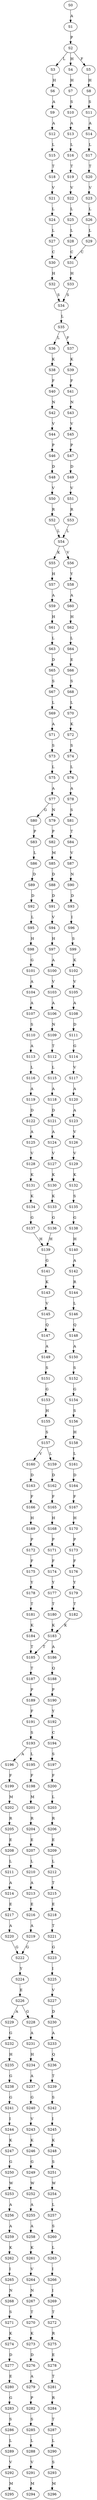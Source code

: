 strict digraph  {
	S0 -> S1 [ label = A ];
	S1 -> S2 [ label = P ];
	S2 -> S3 [ label = L ];
	S2 -> S4 [ label = H ];
	S2 -> S5 [ label = F ];
	S3 -> S6 [ label = H ];
	S4 -> S7 [ label = H ];
	S5 -> S8 [ label = H ];
	S6 -> S9 [ label = A ];
	S7 -> S10 [ label = S ];
	S8 -> S11 [ label = S ];
	S9 -> S12 [ label = A ];
	S10 -> S13 [ label = A ];
	S11 -> S14 [ label = A ];
	S12 -> S15 [ label = L ];
	S13 -> S16 [ label = L ];
	S14 -> S17 [ label = L ];
	S15 -> S18 [ label = T ];
	S16 -> S19 [ label = T ];
	S17 -> S20 [ label = T ];
	S18 -> S21 [ label = V ];
	S19 -> S22 [ label = V ];
	S20 -> S23 [ label = V ];
	S21 -> S24 [ label = L ];
	S22 -> S25 [ label = L ];
	S23 -> S26 [ label = L ];
	S24 -> S27 [ label = L ];
	S25 -> S28 [ label = L ];
	S26 -> S29 [ label = L ];
	S27 -> S30 [ label = C ];
	S28 -> S31 [ label = C ];
	S29 -> S31 [ label = C ];
	S30 -> S32 [ label = H ];
	S31 -> S33 [ label = H ];
	S32 -> S34 [ label = S ];
	S33 -> S34 [ label = S ];
	S34 -> S35 [ label = L ];
	S35 -> S36 [ label = L ];
	S35 -> S37 [ label = F ];
	S36 -> S38 [ label = K ];
	S37 -> S39 [ label = K ];
	S38 -> S40 [ label = F ];
	S39 -> S41 [ label = F ];
	S40 -> S42 [ label = N ];
	S41 -> S43 [ label = N ];
	S42 -> S44 [ label = V ];
	S43 -> S45 [ label = V ];
	S44 -> S46 [ label = P ];
	S45 -> S47 [ label = P ];
	S46 -> S48 [ label = D ];
	S47 -> S49 [ label = D ];
	S48 -> S50 [ label = V ];
	S49 -> S51 [ label = V ];
	S50 -> S52 [ label = R ];
	S51 -> S53 [ label = R ];
	S52 -> S54 [ label = L ];
	S53 -> S54 [ label = L ];
	S54 -> S55 [ label = K ];
	S54 -> S56 [ label = V ];
	S55 -> S57 [ label = H ];
	S56 -> S58 [ label = Y ];
	S57 -> S59 [ label = A ];
	S58 -> S60 [ label = A ];
	S59 -> S61 [ label = H ];
	S60 -> S62 [ label = H ];
	S61 -> S63 [ label = L ];
	S62 -> S64 [ label = L ];
	S63 -> S65 [ label = D ];
	S64 -> S66 [ label = E ];
	S65 -> S67 [ label = S ];
	S66 -> S68 [ label = S ];
	S67 -> S69 [ label = L ];
	S68 -> S70 [ label = L ];
	S69 -> S71 [ label = A ];
	S70 -> S72 [ label = K ];
	S71 -> S73 [ label = S ];
	S72 -> S74 [ label = S ];
	S73 -> S75 [ label = L ];
	S74 -> S76 [ label = L ];
	S75 -> S77 [ label = A ];
	S76 -> S78 [ label = A ];
	S77 -> S79 [ label = N ];
	S77 -> S80 [ label = G ];
	S78 -> S81 [ label = S ];
	S79 -> S82 [ label = P ];
	S80 -> S83 [ label = P ];
	S81 -> S84 [ label = T ];
	S82 -> S85 [ label = M ];
	S83 -> S86 [ label = L ];
	S84 -> S87 [ label = V ];
	S85 -> S88 [ label = D ];
	S86 -> S89 [ label = D ];
	S87 -> S90 [ label = N ];
	S88 -> S91 [ label = D ];
	S89 -> S92 [ label = D ];
	S90 -> S93 [ label = D ];
	S91 -> S94 [ label = V ];
	S92 -> S95 [ label = L ];
	S93 -> S96 [ label = I ];
	S94 -> S97 [ label = H ];
	S95 -> S98 [ label = H ];
	S96 -> S99 [ label = S ];
	S97 -> S100 [ label = A ];
	S98 -> S101 [ label = G ];
	S99 -> S102 [ label = K ];
	S100 -> S103 [ label = V ];
	S101 -> S104 [ label = A ];
	S102 -> S105 [ label = V ];
	S103 -> S106 [ label = A ];
	S104 -> S107 [ label = A ];
	S105 -> S108 [ label = A ];
	S106 -> S109 [ label = N ];
	S107 -> S110 [ label = S ];
	S108 -> S111 [ label = D ];
	S109 -> S112 [ label = T ];
	S110 -> S113 [ label = A ];
	S111 -> S114 [ label = G ];
	S112 -> S115 [ label = L ];
	S113 -> S116 [ label = L ];
	S114 -> S117 [ label = V ];
	S115 -> S118 [ label = A ];
	S116 -> S119 [ label = A ];
	S117 -> S120 [ label = A ];
	S118 -> S121 [ label = D ];
	S119 -> S122 [ label = D ];
	S120 -> S123 [ label = A ];
	S121 -> S124 [ label = A ];
	S122 -> S125 [ label = A ];
	S123 -> S126 [ label = V ];
	S124 -> S127 [ label = V ];
	S125 -> S128 [ label = V ];
	S126 -> S129 [ label = V ];
	S127 -> S130 [ label = K ];
	S128 -> S131 [ label = K ];
	S129 -> S132 [ label = K ];
	S130 -> S133 [ label = K ];
	S131 -> S134 [ label = K ];
	S132 -> S135 [ label = S ];
	S133 -> S136 [ label = G ];
	S134 -> S137 [ label = G ];
	S135 -> S138 [ label = G ];
	S136 -> S139 [ label = H ];
	S137 -> S139 [ label = H ];
	S138 -> S140 [ label = H ];
	S139 -> S141 [ label = G ];
	S140 -> S142 [ label = A ];
	S141 -> S143 [ label = K ];
	S142 -> S144 [ label = R ];
	S143 -> S145 [ label = V ];
	S144 -> S146 [ label = L ];
	S145 -> S147 [ label = Q ];
	S146 -> S148 [ label = Q ];
	S147 -> S149 [ label = A ];
	S148 -> S150 [ label = A ];
	S149 -> S151 [ label = S ];
	S150 -> S152 [ label = S ];
	S151 -> S153 [ label = G ];
	S152 -> S154 [ label = G ];
	S153 -> S155 [ label = H ];
	S154 -> S156 [ label = S ];
	S155 -> S157 [ label = S ];
	S156 -> S158 [ label = H ];
	S157 -> S159 [ label = L ];
	S157 -> S160 [ label = V ];
	S158 -> S161 [ label = L ];
	S159 -> S162 [ label = D ];
	S160 -> S163 [ label = D ];
	S161 -> S164 [ label = D ];
	S162 -> S165 [ label = F ];
	S163 -> S166 [ label = F ];
	S164 -> S167 [ label = F ];
	S165 -> S168 [ label = H ];
	S166 -> S169 [ label = H ];
	S167 -> S170 [ label = H ];
	S168 -> S171 [ label = P ];
	S169 -> S172 [ label = P ];
	S170 -> S173 [ label = P ];
	S171 -> S174 [ label = F ];
	S172 -> S175 [ label = F ];
	S173 -> S176 [ label = F ];
	S174 -> S177 [ label = Y ];
	S175 -> S178 [ label = Y ];
	S176 -> S179 [ label = Y ];
	S177 -> S180 [ label = T ];
	S178 -> S181 [ label = T ];
	S179 -> S182 [ label = T ];
	S180 -> S183 [ label = K ];
	S181 -> S184 [ label = K ];
	S182 -> S183 [ label = K ];
	S183 -> S185 [ label = T ];
	S183 -> S186 [ label = A ];
	S184 -> S185 [ label = T ];
	S185 -> S187 [ label = T ];
	S186 -> S188 [ label = Q ];
	S187 -> S189 [ label = P ];
	S188 -> S190 [ label = P ];
	S189 -> S191 [ label = F ];
	S190 -> S192 [ label = Y ];
	S191 -> S193 [ label = S ];
	S192 -> S194 [ label = C ];
	S193 -> S195 [ label = L ];
	S193 -> S196 [ label = A ];
	S194 -> S197 [ label = S ];
	S195 -> S198 [ label = F ];
	S196 -> S199 [ label = F ];
	S197 -> S200 [ label = F ];
	S198 -> S201 [ label = M ];
	S199 -> S202 [ label = M ];
	S200 -> S203 [ label = L ];
	S201 -> S204 [ label = R ];
	S202 -> S205 [ label = R ];
	S203 -> S206 [ label = R ];
	S204 -> S207 [ label = E ];
	S205 -> S208 [ label = E ];
	S206 -> S209 [ label = E ];
	S207 -> S210 [ label = L ];
	S208 -> S211 [ label = L ];
	S209 -> S212 [ label = L ];
	S210 -> S213 [ label = A ];
	S211 -> S214 [ label = A ];
	S212 -> S215 [ label = T ];
	S213 -> S216 [ label = E ];
	S214 -> S217 [ label = E ];
	S215 -> S218 [ label = E ];
	S216 -> S219 [ label = A ];
	S217 -> S220 [ label = A ];
	S218 -> S221 [ label = T ];
	S219 -> S222 [ label = G ];
	S220 -> S222 [ label = G ];
	S221 -> S223 [ label = G ];
	S222 -> S224 [ label = Y ];
	S223 -> S225 [ label = I ];
	S224 -> S226 [ label = E ];
	S225 -> S227 [ label = V ];
	S226 -> S228 [ label = G ];
	S226 -> S229 [ label = A ];
	S227 -> S230 [ label = D ];
	S228 -> S231 [ label = A ];
	S229 -> S232 [ label = G ];
	S230 -> S233 [ label = A ];
	S231 -> S234 [ label = H ];
	S232 -> S235 [ label = H ];
	S233 -> S236 [ label = Q ];
	S234 -> S237 [ label = A ];
	S235 -> S238 [ label = G ];
	S236 -> S239 [ label = T ];
	S237 -> S240 [ label = G ];
	S238 -> S241 [ label = G ];
	S239 -> S242 [ label = S ];
	S240 -> S243 [ label = V ];
	S241 -> S244 [ label = I ];
	S242 -> S245 [ label = I ];
	S243 -> S246 [ label = K ];
	S244 -> S247 [ label = K ];
	S245 -> S248 [ label = K ];
	S246 -> S249 [ label = G ];
	S247 -> S250 [ label = G ];
	S248 -> S251 [ label = S ];
	S249 -> S252 [ label = W ];
	S250 -> S253 [ label = W ];
	S251 -> S254 [ label = W ];
	S252 -> S255 [ label = A ];
	S253 -> S256 [ label = A ];
	S254 -> S257 [ label = L ];
	S255 -> S258 [ label = A ];
	S256 -> S259 [ label = A ];
	S257 -> S260 [ label = S ];
	S258 -> S261 [ label = K ];
	S259 -> S262 [ label = K ];
	S260 -> S263 [ label = L ];
	S261 -> S264 [ label = V ];
	S262 -> S265 [ label = I ];
	S263 -> S266 [ label = I ];
	S264 -> S267 [ label = N ];
	S265 -> S268 [ label = N ];
	S266 -> S269 [ label = I ];
	S267 -> S270 [ label = T ];
	S268 -> S271 [ label = S ];
	S269 -> S272 [ label = T ];
	S270 -> S273 [ label = K ];
	S271 -> S274 [ label = K ];
	S272 -> S275 [ label = R ];
	S273 -> S276 [ label = D ];
	S274 -> S277 [ label = D ];
	S275 -> S278 [ label = E ];
	S276 -> S279 [ label = A ];
	S277 -> S280 [ label = E ];
	S278 -> S281 [ label = T ];
	S279 -> S282 [ label = P ];
	S280 -> S283 [ label = G ];
	S281 -> S284 [ label = R ];
	S282 -> S285 [ label = S ];
	S283 -> S286 [ label = S ];
	S284 -> S287 [ label = T ];
	S285 -> S288 [ label = L ];
	S286 -> S289 [ label = L ];
	S287 -> S290 [ label = L ];
	S288 -> S291 [ label = V ];
	S289 -> S292 [ label = V ];
	S290 -> S293 [ label = S ];
	S291 -> S294 [ label = M ];
	S292 -> S295 [ label = M ];
	S293 -> S296 [ label = M ];
}
